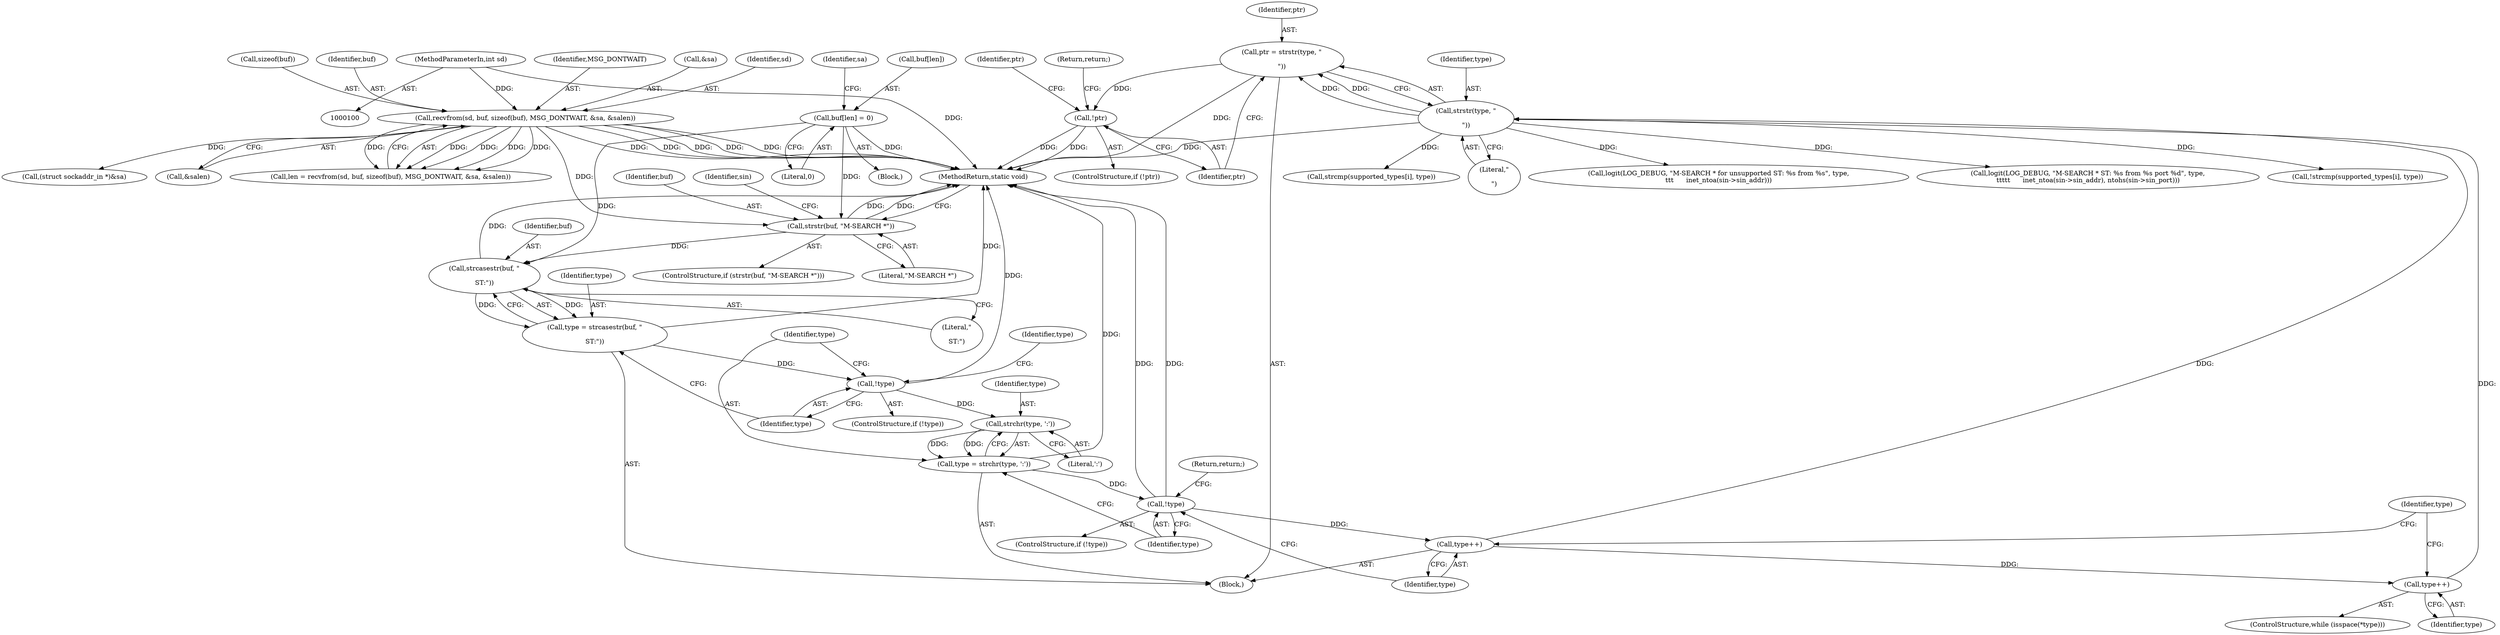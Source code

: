 digraph "1_ssdp-responder_ce04b1f29a137198182f60bbb628d5ceb8171765@API" {
"1000216" [label="(Call,ptr = strstr(type, \"\r\n\"))"];
"1000218" [label="(Call,strstr(type, \"\r\n\"))"];
"1000208" [label="(Call,type++)"];
"1000205" [label="(Call,!type)"];
"1000199" [label="(Call,type = strchr(type, ':'))"];
"1000201" [label="(Call,strchr(type, ':'))"];
"1000187" [label="(Call,!type)"];
"1000181" [label="(Call,type = strcasestr(buf, \"\r\nST:\"))"];
"1000183" [label="(Call,strcasestr(buf, \"\r\nST:\"))"];
"1000129" [label="(Call,buf[len] = 0)"];
"1000142" [label="(Call,strstr(buf, \"M-SEARCH *\"))"];
"1000114" [label="(Call,recvfrom(sd, buf, sizeof(buf), MSG_DONTWAIT, &sa, &salen))"];
"1000101" [label="(MethodParameterIn,int sd)"];
"1000214" [label="(Call,type++)"];
"1000222" [label="(Call,!ptr)"];
"1000214" [label="(Call,type++)"];
"1000219" [label="(Identifier,type)"];
"1000218" [label="(Call,strstr(type, \"\r\n\"))"];
"1000199" [label="(Call,type = strchr(type, ':'))"];
"1000142" [label="(Call,strstr(buf, \"M-SEARCH *\"))"];
"1000217" [label="(Identifier,ptr)"];
"1000183" [label="(Call,strcasestr(buf, \"\r\nST:\"))"];
"1000213" [label="(Identifier,type)"];
"1000130" [label="(Call,buf[len])"];
"1000129" [label="(Call,buf[len] = 0)"];
"1000200" [label="(Identifier,type)"];
"1000119" [label="(Identifier,MSG_DONTWAIT)"];
"1000207" [label="(Return,return;)"];
"1000265" [label="(Call,logit(LOG_DEBUG, \"M-SEARCH * for unsupported ST: %s from %s\", type,\n\t\t\t      inet_ntoa(sin->sin_addr)))"];
"1000202" [label="(Identifier,type)"];
"1000114" [label="(Call,recvfrom(sd, buf, sizeof(buf), MSG_DONTWAIT, &sa, &salen))"];
"1000216" [label="(Call,ptr = strstr(type, \"\r\n\"))"];
"1000208" [label="(Call,type++)"];
"1000203" [label="(Literal,':')"];
"1000120" [label="(Call,&sa)"];
"1000224" [label="(Return,return;)"];
"1000201" [label="(Call,strchr(type, ':'))"];
"1000273" [label="(MethodReturn,static void)"];
"1000143" [label="(Identifier,buf)"];
"1000210" [label="(ControlStructure,while (isspace(*type)))"];
"1000122" [label="(Call,&salen)"];
"1000115" [label="(Identifier,sd)"];
"1000247" [label="(Call,logit(LOG_DEBUG, \"M-SEARCH * ST: %s from %s port %d\", type,\n\t\t\t\t\t      inet_ntoa(sin->sin_addr), ntohs(sin->sin_port)))"];
"1000206" [label="(Identifier,type)"];
"1000144" [label="(Literal,\"M-SEARCH *\")"];
"1000240" [label="(Call,!strcmp(supported_types[i], type))"];
"1000241" [label="(Call,strcmp(supported_types[i], type))"];
"1000220" [label="(Literal,\"\r\n\")"];
"1000186" [label="(ControlStructure,if (!type))"];
"1000185" [label="(Literal,\"\r\nST:\")"];
"1000141" [label="(ControlStructure,if (strstr(buf, \"M-SEARCH *\")))"];
"1000117" [label="(Call,sizeof(buf))"];
"1000215" [label="(Identifier,type)"];
"1000181" [label="(Call,type = strcasestr(buf, \"\r\nST:\"))"];
"1000222" [label="(Call,!ptr)"];
"1000128" [label="(Block,)"];
"1000209" [label="(Identifier,type)"];
"1000116" [label="(Identifier,buf)"];
"1000133" [label="(Literal,0)"];
"1000187" [label="(Call,!type)"];
"1000188" [label="(Identifier,type)"];
"1000191" [label="(Identifier,type)"];
"1000184" [label="(Identifier,buf)"];
"1000223" [label="(Identifier,ptr)"];
"1000227" [label="(Identifier,ptr)"];
"1000152" [label="(Identifier,sin)"];
"1000204" [label="(ControlStructure,if (!type))"];
"1000205" [label="(Call,!type)"];
"1000112" [label="(Call,len = recvfrom(sd, buf, sizeof(buf), MSG_DONTWAIT, &sa, &salen))"];
"1000182" [label="(Identifier,type)"];
"1000137" [label="(Identifier,sa)"];
"1000101" [label="(MethodParameterIn,int sd)"];
"1000153" [label="(Call,(struct sockaddr_in *)&sa)"];
"1000221" [label="(ControlStructure,if (!ptr))"];
"1000145" [label="(Block,)"];
"1000216" -> "1000145"  [label="AST: "];
"1000216" -> "1000218"  [label="CFG: "];
"1000217" -> "1000216"  [label="AST: "];
"1000218" -> "1000216"  [label="AST: "];
"1000223" -> "1000216"  [label="CFG: "];
"1000216" -> "1000273"  [label="DDG: "];
"1000218" -> "1000216"  [label="DDG: "];
"1000218" -> "1000216"  [label="DDG: "];
"1000216" -> "1000222"  [label="DDG: "];
"1000218" -> "1000220"  [label="CFG: "];
"1000219" -> "1000218"  [label="AST: "];
"1000220" -> "1000218"  [label="AST: "];
"1000218" -> "1000273"  [label="DDG: "];
"1000208" -> "1000218"  [label="DDG: "];
"1000214" -> "1000218"  [label="DDG: "];
"1000218" -> "1000240"  [label="DDG: "];
"1000218" -> "1000241"  [label="DDG: "];
"1000218" -> "1000247"  [label="DDG: "];
"1000218" -> "1000265"  [label="DDG: "];
"1000208" -> "1000145"  [label="AST: "];
"1000208" -> "1000209"  [label="CFG: "];
"1000209" -> "1000208"  [label="AST: "];
"1000213" -> "1000208"  [label="CFG: "];
"1000205" -> "1000208"  [label="DDG: "];
"1000208" -> "1000214"  [label="DDG: "];
"1000205" -> "1000204"  [label="AST: "];
"1000205" -> "1000206"  [label="CFG: "];
"1000206" -> "1000205"  [label="AST: "];
"1000207" -> "1000205"  [label="CFG: "];
"1000209" -> "1000205"  [label="CFG: "];
"1000205" -> "1000273"  [label="DDG: "];
"1000205" -> "1000273"  [label="DDG: "];
"1000199" -> "1000205"  [label="DDG: "];
"1000199" -> "1000145"  [label="AST: "];
"1000199" -> "1000201"  [label="CFG: "];
"1000200" -> "1000199"  [label="AST: "];
"1000201" -> "1000199"  [label="AST: "];
"1000206" -> "1000199"  [label="CFG: "];
"1000199" -> "1000273"  [label="DDG: "];
"1000201" -> "1000199"  [label="DDG: "];
"1000201" -> "1000199"  [label="DDG: "];
"1000201" -> "1000203"  [label="CFG: "];
"1000202" -> "1000201"  [label="AST: "];
"1000203" -> "1000201"  [label="AST: "];
"1000187" -> "1000201"  [label="DDG: "];
"1000187" -> "1000186"  [label="AST: "];
"1000187" -> "1000188"  [label="CFG: "];
"1000188" -> "1000187"  [label="AST: "];
"1000191" -> "1000187"  [label="CFG: "];
"1000200" -> "1000187"  [label="CFG: "];
"1000187" -> "1000273"  [label="DDG: "];
"1000181" -> "1000187"  [label="DDG: "];
"1000181" -> "1000145"  [label="AST: "];
"1000181" -> "1000183"  [label="CFG: "];
"1000182" -> "1000181"  [label="AST: "];
"1000183" -> "1000181"  [label="AST: "];
"1000188" -> "1000181"  [label="CFG: "];
"1000181" -> "1000273"  [label="DDG: "];
"1000183" -> "1000181"  [label="DDG: "];
"1000183" -> "1000181"  [label="DDG: "];
"1000183" -> "1000185"  [label="CFG: "];
"1000184" -> "1000183"  [label="AST: "];
"1000185" -> "1000183"  [label="AST: "];
"1000183" -> "1000273"  [label="DDG: "];
"1000129" -> "1000183"  [label="DDG: "];
"1000142" -> "1000183"  [label="DDG: "];
"1000129" -> "1000128"  [label="AST: "];
"1000129" -> "1000133"  [label="CFG: "];
"1000130" -> "1000129"  [label="AST: "];
"1000133" -> "1000129"  [label="AST: "];
"1000137" -> "1000129"  [label="CFG: "];
"1000129" -> "1000273"  [label="DDG: "];
"1000129" -> "1000142"  [label="DDG: "];
"1000142" -> "1000141"  [label="AST: "];
"1000142" -> "1000144"  [label="CFG: "];
"1000143" -> "1000142"  [label="AST: "];
"1000144" -> "1000142"  [label="AST: "];
"1000152" -> "1000142"  [label="CFG: "];
"1000273" -> "1000142"  [label="CFG: "];
"1000142" -> "1000273"  [label="DDG: "];
"1000142" -> "1000273"  [label="DDG: "];
"1000114" -> "1000142"  [label="DDG: "];
"1000114" -> "1000112"  [label="AST: "];
"1000114" -> "1000122"  [label="CFG: "];
"1000115" -> "1000114"  [label="AST: "];
"1000116" -> "1000114"  [label="AST: "];
"1000117" -> "1000114"  [label="AST: "];
"1000119" -> "1000114"  [label="AST: "];
"1000120" -> "1000114"  [label="AST: "];
"1000122" -> "1000114"  [label="AST: "];
"1000112" -> "1000114"  [label="CFG: "];
"1000114" -> "1000273"  [label="DDG: "];
"1000114" -> "1000273"  [label="DDG: "];
"1000114" -> "1000273"  [label="DDG: "];
"1000114" -> "1000273"  [label="DDG: "];
"1000114" -> "1000273"  [label="DDG: "];
"1000114" -> "1000112"  [label="DDG: "];
"1000114" -> "1000112"  [label="DDG: "];
"1000114" -> "1000112"  [label="DDG: "];
"1000114" -> "1000112"  [label="DDG: "];
"1000114" -> "1000112"  [label="DDG: "];
"1000101" -> "1000114"  [label="DDG: "];
"1000114" -> "1000153"  [label="DDG: "];
"1000101" -> "1000100"  [label="AST: "];
"1000101" -> "1000273"  [label="DDG: "];
"1000214" -> "1000210"  [label="AST: "];
"1000214" -> "1000215"  [label="CFG: "];
"1000215" -> "1000214"  [label="AST: "];
"1000213" -> "1000214"  [label="CFG: "];
"1000222" -> "1000221"  [label="AST: "];
"1000222" -> "1000223"  [label="CFG: "];
"1000223" -> "1000222"  [label="AST: "];
"1000224" -> "1000222"  [label="CFG: "];
"1000227" -> "1000222"  [label="CFG: "];
"1000222" -> "1000273"  [label="DDG: "];
"1000222" -> "1000273"  [label="DDG: "];
}
